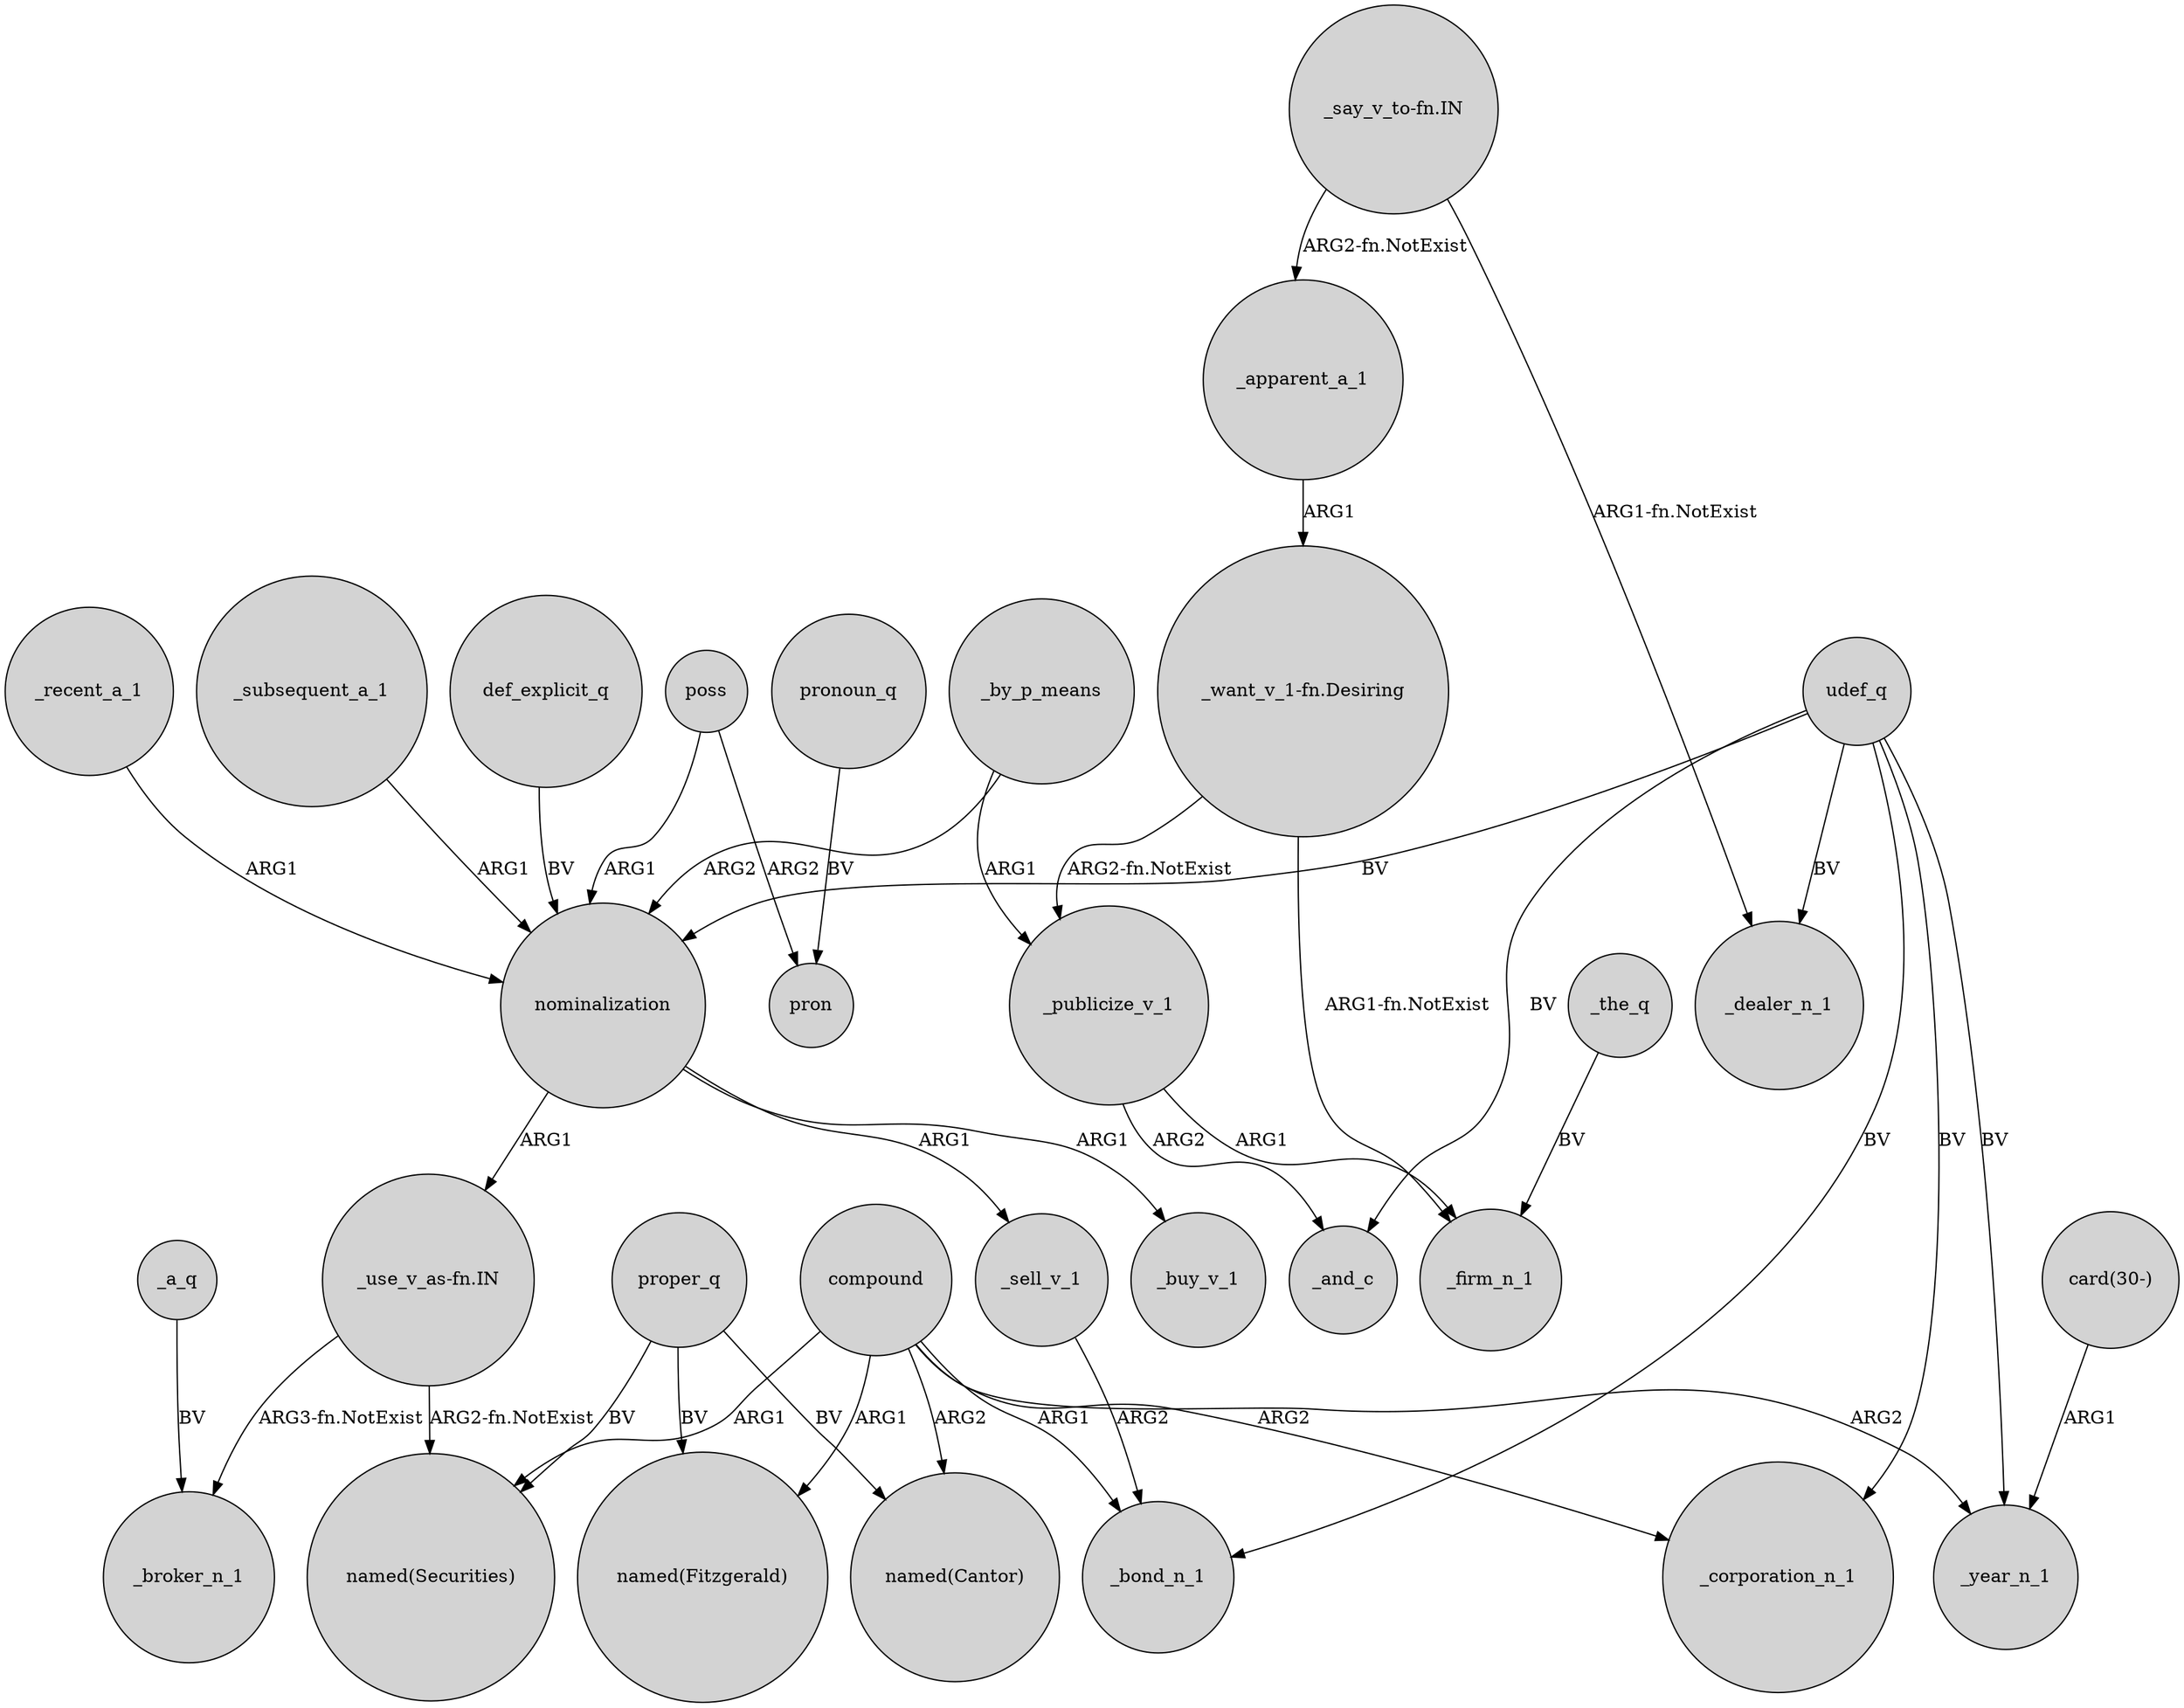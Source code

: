 digraph {
	node [shape=circle style=filled]
	_sell_v_1 -> _bond_n_1 [label=ARG2]
	nominalization -> _sell_v_1 [label=ARG1]
	_apparent_a_1 -> "_want_v_1-fn.Desiring" [label=ARG1]
	_by_p_means -> nominalization [label=ARG2]
	nominalization -> "_use_v_as-fn.IN" [label=ARG1]
	poss -> pron [label=ARG2]
	"_want_v_1-fn.Desiring" -> _publicize_v_1 [label="ARG2-fn.NotExist"]
	compound -> "named(Fitzgerald)" [label=ARG1]
	compound -> _bond_n_1 [label=ARG1]
	_subsequent_a_1 -> nominalization [label=ARG1]
	compound -> _corporation_n_1 [label=ARG2]
	"card(30-)" -> _year_n_1 [label=ARG1]
	"_want_v_1-fn.Desiring" -> _firm_n_1 [label="ARG1-fn.NotExist"]
	_by_p_means -> _publicize_v_1 [label=ARG1]
	nominalization -> _buy_v_1 [label=ARG1]
	poss -> nominalization [label=ARG1]
	compound -> "named(Cantor)" [label=ARG2]
	pronoun_q -> pron [label=BV]
	udef_q -> _corporation_n_1 [label=BV]
	_publicize_v_1 -> _firm_n_1 [label=ARG1]
	udef_q -> _bond_n_1 [label=BV]
	"_say_v_to-fn.IN" -> _dealer_n_1 [label="ARG1-fn.NotExist"]
	"_say_v_to-fn.IN" -> _apparent_a_1 [label="ARG2-fn.NotExist"]
	proper_q -> "named(Securities)" [label=BV]
	udef_q -> nominalization [label=BV]
	proper_q -> "named(Fitzgerald)" [label=BV]
	_the_q -> _firm_n_1 [label=BV]
	_a_q -> _broker_n_1 [label=BV]
	udef_q -> _year_n_1 [label=BV]
	def_explicit_q -> nominalization [label=BV]
	udef_q -> _dealer_n_1 [label=BV]
	_publicize_v_1 -> _and_c [label=ARG2]
	"_use_v_as-fn.IN" -> _broker_n_1 [label="ARG3-fn.NotExist"]
	udef_q -> _and_c [label=BV]
	"_use_v_as-fn.IN" -> "named(Securities)" [label="ARG2-fn.NotExist"]
	compound -> "named(Securities)" [label=ARG1]
	compound -> _year_n_1 [label=ARG2]
	_recent_a_1 -> nominalization [label=ARG1]
	proper_q -> "named(Cantor)" [label=BV]
}
